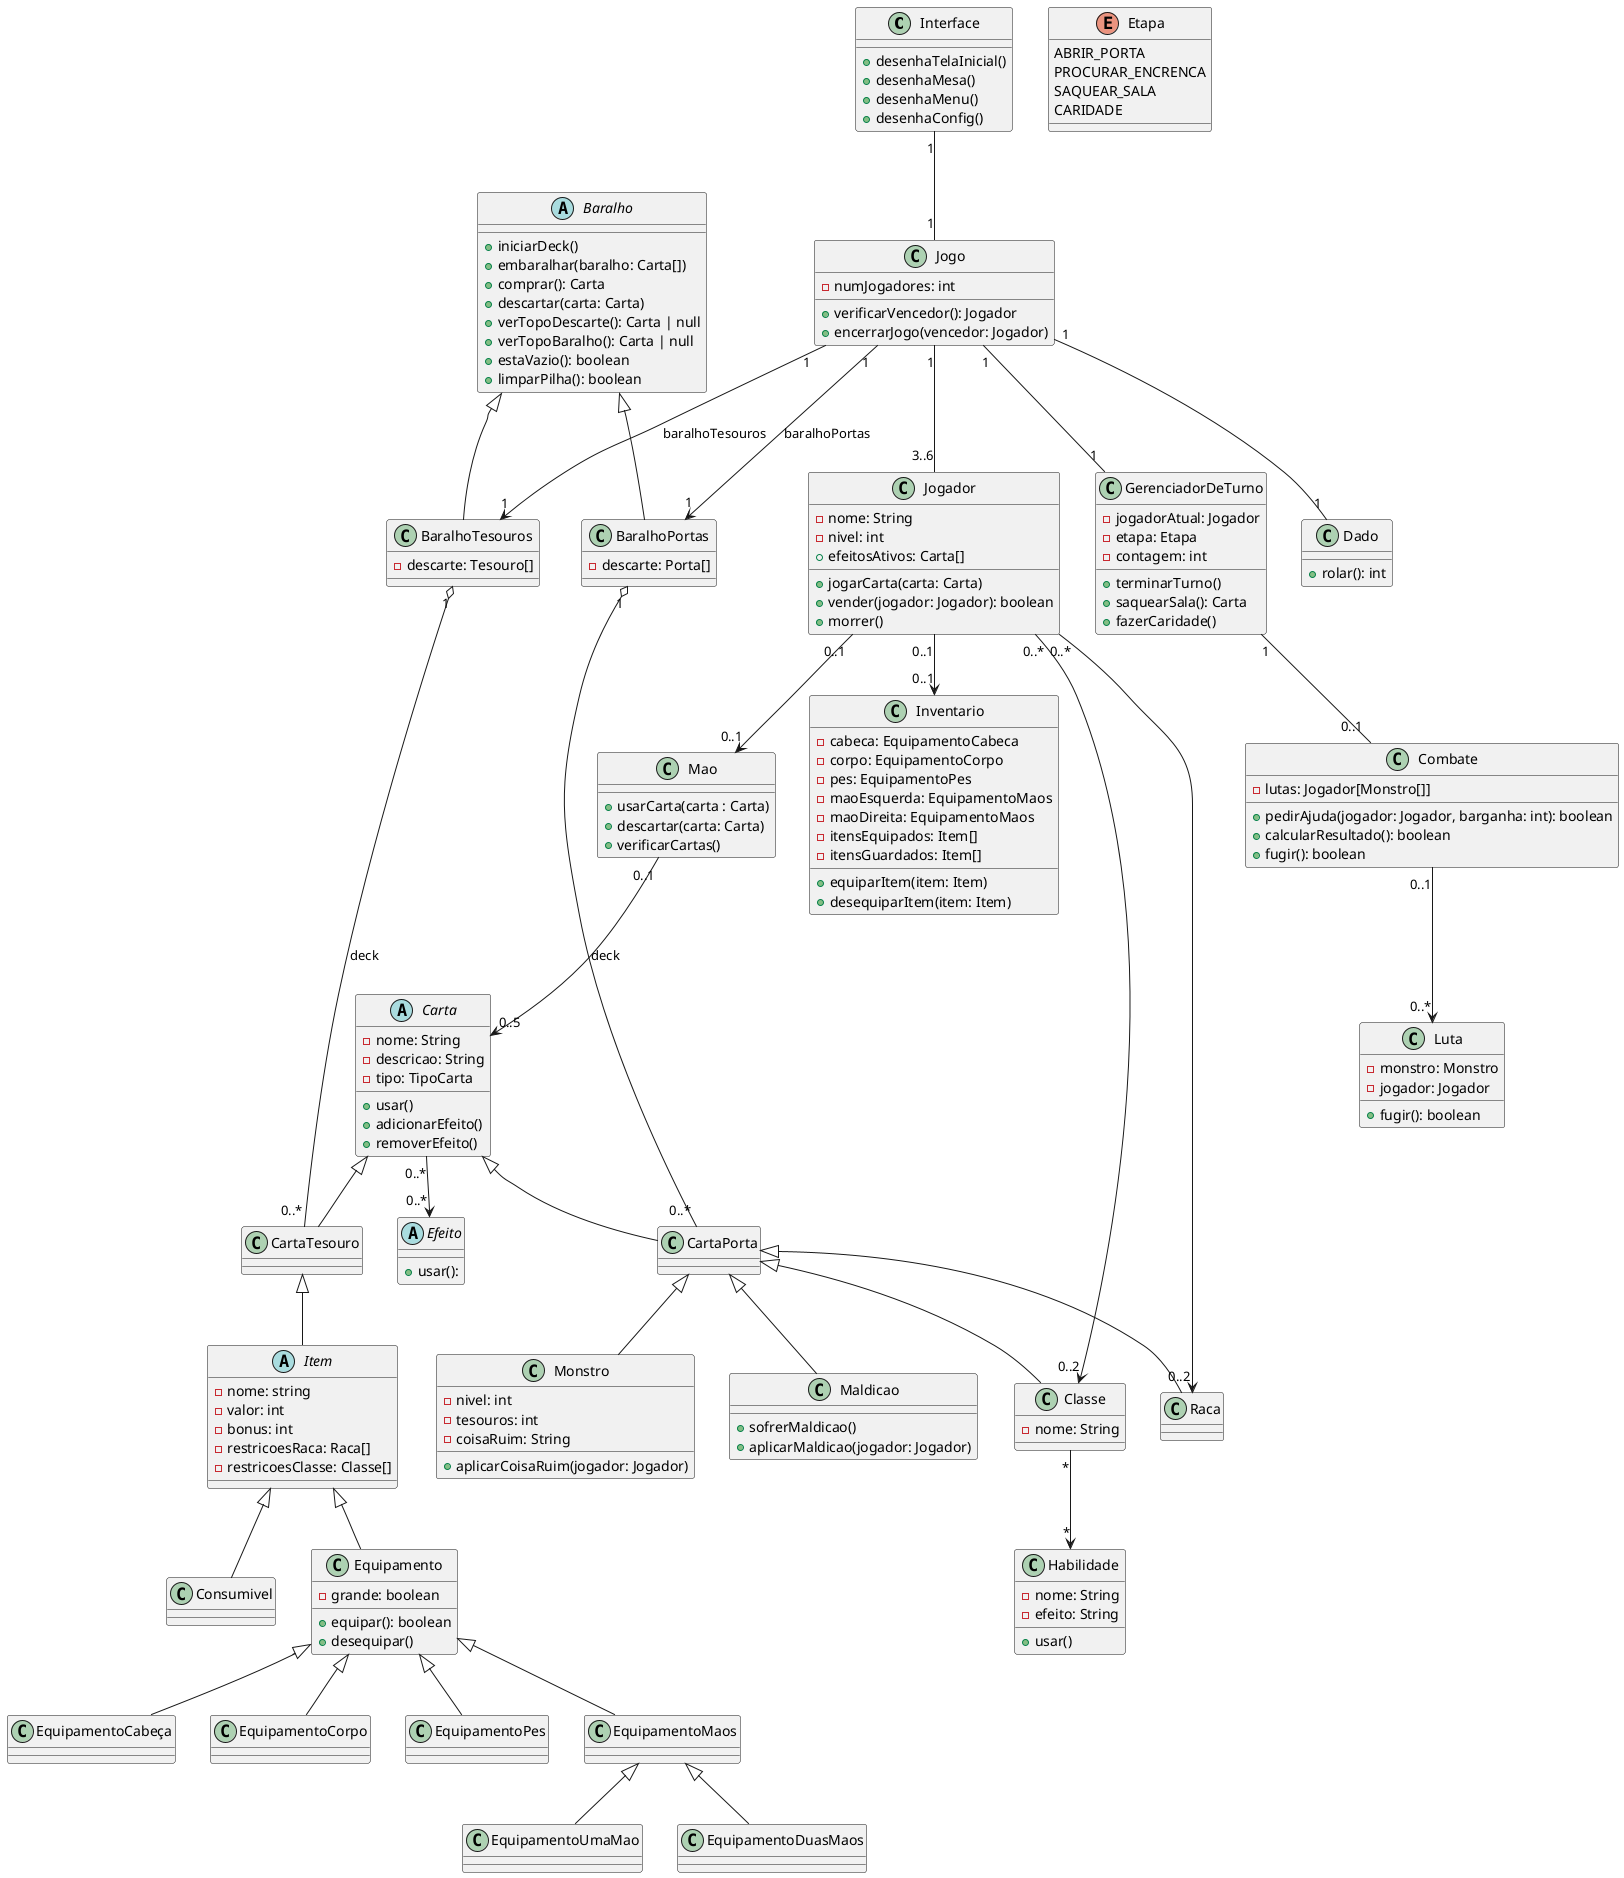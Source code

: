 @startuml
class Interface {
  + desenhaTelaInicial()
  + desenhaMesa()
  + desenhaMenu()
  + desenhaConfig()
}

class Jogo {
  - numJogadores: int
  + verificarVencedor(): Jogador
  + encerrarJogo(vencedor: Jogador)
}

class Dado {
  + rolar(): int
}

class Jogador {
  - nome: String
  - nivel: int
  + efeitosAtivos: Carta[]
  + jogarCarta(carta: Carta)
  + vender(jogador: Jogador): boolean
  + morrer()
}

class GerenciadorDeTurno {
  - jogadorAtual: Jogador
  - etapa: Etapa
  - contagem: int
  + terminarTurno()
  + saquearSala(): Carta
  + fazerCaridade()
}

class Mao {
  + usarCarta(carta : Carta)
  + descartar(carta: Carta)
  + verificarCartas()
}

class Inventario {
  - cabeca: EquipamentoCabeca
  - corpo: EquipamentoCorpo
  - pes: EquipamentoPes
  - maoEsquerda: EquipamentoMaos
  - maoDireita: EquipamentoMaos
  - itensEquipados: Item[]
  - itensGuardados: Item[]
  + equiparItem(item: Item)
  + desequiparItem(item: Item)
}

class Luta {
  - monstro: Monstro
  - jogador: Jogador
  + fugir(): boolean
}

class Combate {
  - lutas: Jogador[Monstro[]]
  + pedirAjuda(jogador: Jogador, barganha: int): boolean
  + calcularResultado(): boolean
  + fugir(): boolean
}

abstract class Efeito {
 + usar():
}

enum Etapa {
  ABRIR_PORTA
  PROCURAR_ENCRENCA
  SAQUEAR_SALA
  CARIDADE
}

abstract class Carta {
  - nome: String
  - descricao: String
  - tipo: TipoCarta
  + usar()
  + adicionarEfeito()
  + removerEfeito()
}

class Monstro extends CartaPorta {
  - nivel: int
  - tesouros: int
  - coisaRuim: String
  + aplicarCoisaRuim(jogador: Jogador)
}

class Maldicao extends CartaPorta {
  + sofrerMaldicao()
  + aplicarMaldicao(jogador: Jogador)
}

abstract class Item extends CartaTesouro {
  - nome: string
  - valor: int
  - bonus: int
  - restricoesRaca: Raca[]
  - restricoesClasse: Classe[]
}

class Equipamento extends Item {
  - grande: boolean
  + equipar(): boolean
  + desequipar()
}

class EquipamentoCabeça extends Equipamento {

}

class EquipamentoCorpo extends Equipamento {

}

class EquipamentoPes extends Equipamento {

}

class EquipamentoMaos extends Equipamento {

}
class EquipamentoUmaMao extends EquipamentoMaos {

}

class EquipamentoDuasMaos extends EquipamentoMaos {

}


class Consumivel extends Item {

}

abstract class Baralho {
  + iniciarDeck()
  + embaralhar(baralho: Carta[])
  + comprar(): Carta
  + descartar(carta: Carta)
  + verTopoDescarte(): Carta | null
  + verTopoBaralho(): Carta | null
  + estaVazio(): boolean
  + limparPilha(): boolean
}

class BaralhoPortas extends Baralho {
  - descarte: Porta[]
}

class BaralhoTesouros extends Baralho {
  - descarte: Tesouro[]
}

class CartaPorta extends Carta {

}

class CartaTesouro extends Carta {

}

class Raca extends CartaPorta {

}

class Classe extends CartaPorta {
  - nome: String
}

class Habilidade {
  - nome: String
  - efeito: String
  + usar()
}

Interface "1" -- "1" Jogo
Jogo "1" -- "3..6" Jogador
Jogo "1" -- "1" Dado
Jogo "1" -- "1" GerenciadorDeTurno
Jogo "1" --> "1" BaralhoPortas : baralhoPortas
Jogo "1" --> "1" BaralhoTesouros : baralhoTesouros
Jogador "0..1" --> "0..1" Mao
Jogador "0..1" --> "0..1" Inventario
GerenciadorDeTurno "1" -- "0..1" Combate
Combate "0..1" --> "0..*" Luta
Mao "0..1" --> "0..5" Carta
Carta "0..*" --> "0..*" Efeito
Jogador "0..*" --> "0..2" Raca
Jogador "0..*" --> "0..2" Classe
Classe "*" --> "*" Habilidade
BaralhoPortas "1" o-- "0..*" CartaPorta : deck
BaralhoTesouros "1" o-- "0..*" CartaTesouro : deck
@enduml